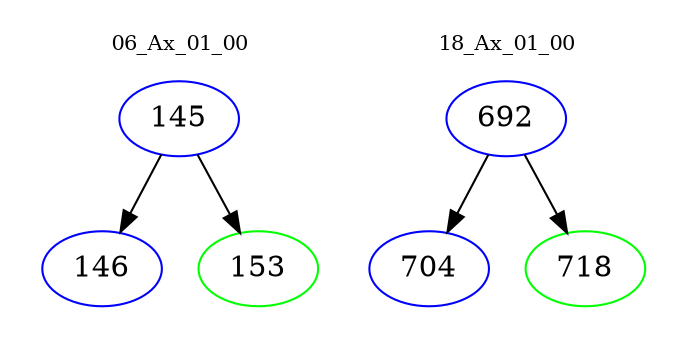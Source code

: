 digraph{
subgraph cluster_0 {
color = white
label = "06_Ax_01_00";
fontsize=10;
T0_145 [label="145", color="blue"]
T0_145 -> T0_146 [color="black"]
T0_146 [label="146", color="blue"]
T0_145 -> T0_153 [color="black"]
T0_153 [label="153", color="green"]
}
subgraph cluster_1 {
color = white
label = "18_Ax_01_00";
fontsize=10;
T1_692 [label="692", color="blue"]
T1_692 -> T1_704 [color="black"]
T1_704 [label="704", color="blue"]
T1_692 -> T1_718 [color="black"]
T1_718 [label="718", color="green"]
}
}
